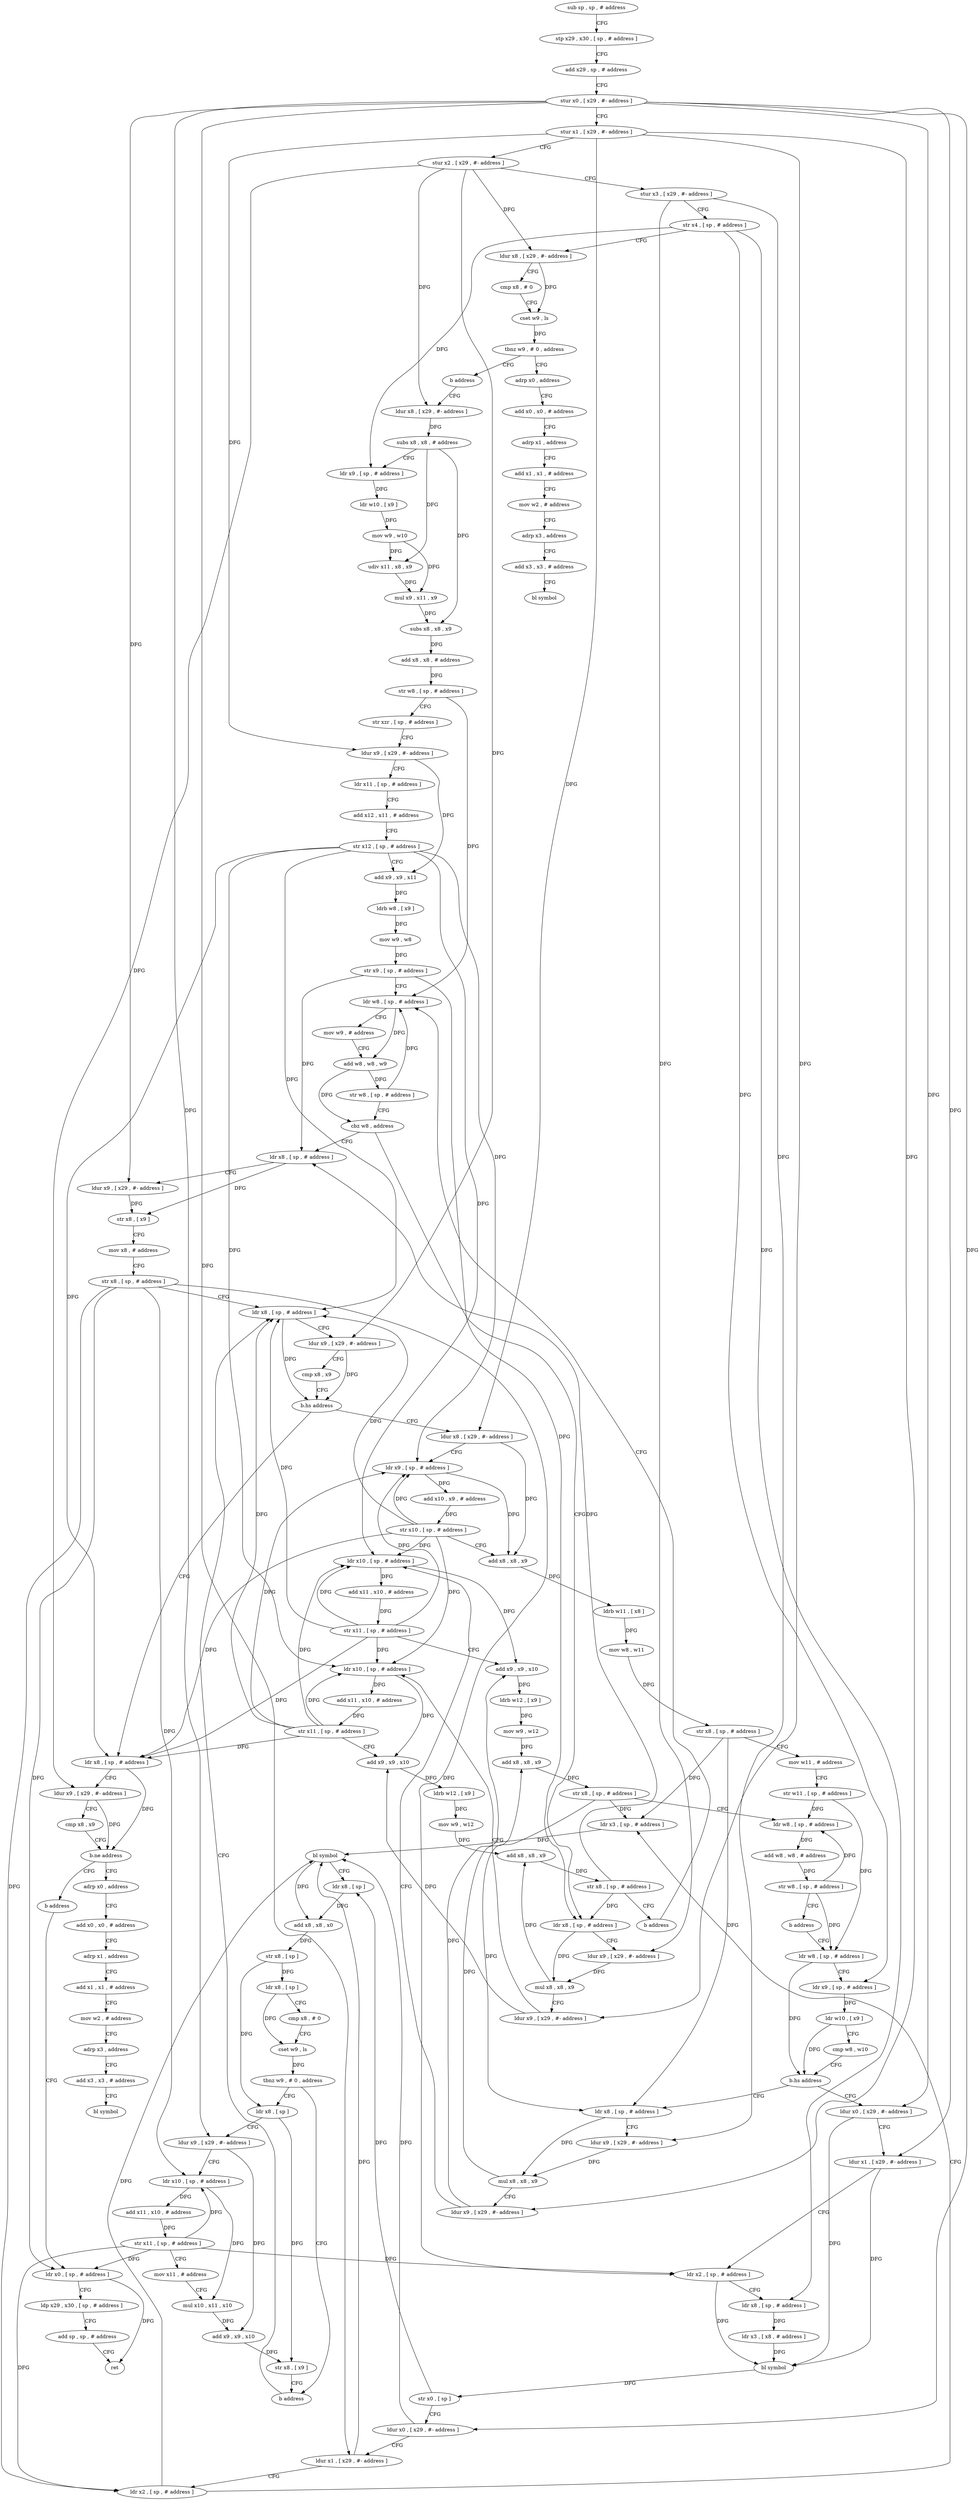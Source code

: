 digraph "func" {
"4242984" [label = "sub sp , sp , # address" ]
"4242988" [label = "stp x29 , x30 , [ sp , # address ]" ]
"4242992" [label = "add x29 , sp , # address" ]
"4242996" [label = "stur x0 , [ x29 , #- address ]" ]
"4243000" [label = "stur x1 , [ x29 , #- address ]" ]
"4243004" [label = "stur x2 , [ x29 , #- address ]" ]
"4243008" [label = "stur x3 , [ x29 , #- address ]" ]
"4243012" [label = "str x4 , [ sp , # address ]" ]
"4243016" [label = "ldur x8 , [ x29 , #- address ]" ]
"4243020" [label = "cmp x8 , # 0" ]
"4243024" [label = "cset w9 , ls" ]
"4243028" [label = "tbnz w9 , # 0 , address" ]
"4243036" [label = "adrp x0 , address" ]
"4243032" [label = "b address" ]
"4243040" [label = "add x0 , x0 , # address" ]
"4243044" [label = "adrp x1 , address" ]
"4243048" [label = "add x1 , x1 , # address" ]
"4243052" [label = "mov w2 , # address" ]
"4243056" [label = "adrp x3 , address" ]
"4243060" [label = "add x3 , x3 , # address" ]
"4243064" [label = "bl symbol" ]
"4243068" [label = "ldur x8 , [ x29 , #- address ]" ]
"4243072" [label = "subs x8 , x8 , # address" ]
"4243076" [label = "ldr x9 , [ sp , # address ]" ]
"4243080" [label = "ldr w10 , [ x9 ]" ]
"4243084" [label = "mov w9 , w10" ]
"4243088" [label = "udiv x11 , x8 , x9" ]
"4243092" [label = "mul x9 , x11 , x9" ]
"4243096" [label = "subs x8 , x8 , x9" ]
"4243100" [label = "add x8 , x8 , # address" ]
"4243104" [label = "str w8 , [ sp , # address ]" ]
"4243108" [label = "str xzr , [ sp , # address ]" ]
"4243112" [label = "ldur x9 , [ x29 , #- address ]" ]
"4243116" [label = "ldr x11 , [ sp , # address ]" ]
"4243120" [label = "add x12 , x11 , # address" ]
"4243124" [label = "str x12 , [ sp , # address ]" ]
"4243128" [label = "add x9 , x9 , x11" ]
"4243132" [label = "ldrb w8 , [ x9 ]" ]
"4243136" [label = "mov w9 , w8" ]
"4243140" [label = "str x9 , [ sp , # address ]" ]
"4243144" [label = "ldr w8 , [ sp , # address ]" ]
"4243216" [label = "ldr x8 , [ sp , # address ]" ]
"4243220" [label = "ldur x9 , [ x29 , #- address ]" ]
"4243224" [label = "str x8 , [ x9 ]" ]
"4243228" [label = "mov x8 , # address" ]
"4243232" [label = "str x8 , [ sp , # address ]" ]
"4243236" [label = "ldr x8 , [ sp , # address ]" ]
"4243164" [label = "ldr x8 , [ sp , # address ]" ]
"4243168" [label = "ldur x9 , [ x29 , #- address ]" ]
"4243172" [label = "mul x8 , x8 , x9" ]
"4243176" [label = "ldur x9 , [ x29 , #- address ]" ]
"4243180" [label = "ldr x10 , [ sp , # address ]" ]
"4243184" [label = "add x11 , x10 , # address" ]
"4243188" [label = "str x11 , [ sp , # address ]" ]
"4243192" [label = "add x9 , x9 , x10" ]
"4243196" [label = "ldrb w12 , [ x9 ]" ]
"4243200" [label = "mov w9 , w12" ]
"4243204" [label = "add x8 , x8 , x9" ]
"4243208" [label = "str x8 , [ sp , # address ]" ]
"4243212" [label = "b address" ]
"4243492" [label = "ldr x8 , [ sp , # address ]" ]
"4243496" [label = "ldur x9 , [ x29 , #- address ]" ]
"4243500" [label = "cmp x8 , x9" ]
"4243504" [label = "b.ne address" ]
"4243512" [label = "adrp x0 , address" ]
"4243508" [label = "b address" ]
"4243252" [label = "ldur x8 , [ x29 , #- address ]" ]
"4243256" [label = "ldr x9 , [ sp , # address ]" ]
"4243260" [label = "add x10 , x9 , # address" ]
"4243264" [label = "str x10 , [ sp , # address ]" ]
"4243268" [label = "add x8 , x8 , x9" ]
"4243272" [label = "ldrb w11 , [ x8 ]" ]
"4243276" [label = "mov w8 , w11" ]
"4243280" [label = "str x8 , [ sp , # address ]" ]
"4243284" [label = "mov w11 , # address" ]
"4243288" [label = "str w11 , [ sp , # address ]" ]
"4243292" [label = "ldr w8 , [ sp , # address ]" ]
"4243148" [label = "mov w9 , # address" ]
"4243152" [label = "add w8 , w8 , w9" ]
"4243156" [label = "str w8 , [ sp , # address ]" ]
"4243160" [label = "cbz w8 , address" ]
"4243516" [label = "add x0 , x0 , # address" ]
"4243520" [label = "adrp x1 , address" ]
"4243524" [label = "add x1 , x1 , # address" ]
"4243528" [label = "mov w2 , # address" ]
"4243532" [label = "adrp x3 , address" ]
"4243536" [label = "add x3 , x3 , # address" ]
"4243540" [label = "bl symbol" ]
"4243544" [label = "ldr x0 , [ sp , # address ]" ]
"4243376" [label = "ldur x0 , [ x29 , #- address ]" ]
"4243380" [label = "ldur x1 , [ x29 , #- address ]" ]
"4243384" [label = "ldr x2 , [ sp , # address ]" ]
"4243388" [label = "ldr x8 , [ sp , # address ]" ]
"4243392" [label = "ldr x3 , [ x8 , # address ]" ]
"4243396" [label = "bl symbol" ]
"4243400" [label = "str x0 , [ sp ]" ]
"4243404" [label = "ldur x0 , [ x29 , #- address ]" ]
"4243408" [label = "ldur x1 , [ x29 , #- address ]" ]
"4243412" [label = "ldr x2 , [ sp , # address ]" ]
"4243416" [label = "ldr x3 , [ sp , # address ]" ]
"4243420" [label = "bl symbol" ]
"4243424" [label = "ldr x8 , [ sp ]" ]
"4243428" [label = "add x8 , x8 , x0" ]
"4243432" [label = "str x8 , [ sp ]" ]
"4243436" [label = "ldr x8 , [ sp ]" ]
"4243440" [label = "cmp x8 , # 0" ]
"4243444" [label = "cset w9 , ls" ]
"4243448" [label = "tbnz w9 , # 0 , address" ]
"4243488" [label = "b address" ]
"4243452" [label = "ldr x8 , [ sp ]" ]
"4243312" [label = "ldr x8 , [ sp , # address ]" ]
"4243316" [label = "ldur x9 , [ x29 , #- address ]" ]
"4243320" [label = "mul x8 , x8 , x9" ]
"4243324" [label = "ldur x9 , [ x29 , #- address ]" ]
"4243328" [label = "ldr x10 , [ sp , # address ]" ]
"4243332" [label = "add x11 , x10 , # address" ]
"4243336" [label = "str x11 , [ sp , # address ]" ]
"4243340" [label = "add x9 , x9 , x10" ]
"4243344" [label = "ldrb w12 , [ x9 ]" ]
"4243348" [label = "mov w9 , w12" ]
"4243352" [label = "add x8 , x8 , x9" ]
"4243356" [label = "str x8 , [ sp , # address ]" ]
"4243360" [label = "ldr w8 , [ sp , # address ]" ]
"4243364" [label = "add w8 , w8 , # address" ]
"4243368" [label = "str w8 , [ sp , # address ]" ]
"4243372" [label = "b address" ]
"4243548" [label = "ldp x29 , x30 , [ sp , # address ]" ]
"4243552" [label = "add sp , sp , # address" ]
"4243556" [label = "ret" ]
"4243456" [label = "ldur x9 , [ x29 , #- address ]" ]
"4243460" [label = "ldr x10 , [ sp , # address ]" ]
"4243464" [label = "add x11 , x10 , # address" ]
"4243468" [label = "str x11 , [ sp , # address ]" ]
"4243472" [label = "mov x11 , # address" ]
"4243476" [label = "mul x10 , x11 , x10" ]
"4243480" [label = "add x9 , x9 , x10" ]
"4243484" [label = "str x8 , [ x9 ]" ]
"4243296" [label = "ldr x9 , [ sp , # address ]" ]
"4243300" [label = "ldr w10 , [ x9 ]" ]
"4243304" [label = "cmp w8 , w10" ]
"4243308" [label = "b.hs address" ]
"4243240" [label = "ldur x9 , [ x29 , #- address ]" ]
"4243244" [label = "cmp x8 , x9" ]
"4243248" [label = "b.hs address" ]
"4242984" -> "4242988" [ label = "CFG" ]
"4242988" -> "4242992" [ label = "CFG" ]
"4242992" -> "4242996" [ label = "CFG" ]
"4242996" -> "4243000" [ label = "CFG" ]
"4242996" -> "4243220" [ label = "DFG" ]
"4242996" -> "4243376" [ label = "DFG" ]
"4242996" -> "4243380" [ label = "DFG" ]
"4242996" -> "4243404" [ label = "DFG" ]
"4242996" -> "4243408" [ label = "DFG" ]
"4242996" -> "4243456" [ label = "DFG" ]
"4243000" -> "4243004" [ label = "CFG" ]
"4243000" -> "4243112" [ label = "DFG" ]
"4243000" -> "4243176" [ label = "DFG" ]
"4243000" -> "4243252" [ label = "DFG" ]
"4243000" -> "4243324" [ label = "DFG" ]
"4243004" -> "4243008" [ label = "CFG" ]
"4243004" -> "4243016" [ label = "DFG" ]
"4243004" -> "4243068" [ label = "DFG" ]
"4243004" -> "4243240" [ label = "DFG" ]
"4243004" -> "4243496" [ label = "DFG" ]
"4243008" -> "4243012" [ label = "CFG" ]
"4243008" -> "4243168" [ label = "DFG" ]
"4243008" -> "4243316" [ label = "DFG" ]
"4243012" -> "4243016" [ label = "CFG" ]
"4243012" -> "4243076" [ label = "DFG" ]
"4243012" -> "4243296" [ label = "DFG" ]
"4243012" -> "4243388" [ label = "DFG" ]
"4243016" -> "4243020" [ label = "CFG" ]
"4243016" -> "4243024" [ label = "DFG" ]
"4243020" -> "4243024" [ label = "CFG" ]
"4243024" -> "4243028" [ label = "DFG" ]
"4243028" -> "4243036" [ label = "CFG" ]
"4243028" -> "4243032" [ label = "CFG" ]
"4243036" -> "4243040" [ label = "CFG" ]
"4243032" -> "4243068" [ label = "CFG" ]
"4243040" -> "4243044" [ label = "CFG" ]
"4243044" -> "4243048" [ label = "CFG" ]
"4243048" -> "4243052" [ label = "CFG" ]
"4243052" -> "4243056" [ label = "CFG" ]
"4243056" -> "4243060" [ label = "CFG" ]
"4243060" -> "4243064" [ label = "CFG" ]
"4243068" -> "4243072" [ label = "DFG" ]
"4243072" -> "4243076" [ label = "CFG" ]
"4243072" -> "4243088" [ label = "DFG" ]
"4243072" -> "4243096" [ label = "DFG" ]
"4243076" -> "4243080" [ label = "DFG" ]
"4243080" -> "4243084" [ label = "DFG" ]
"4243084" -> "4243088" [ label = "DFG" ]
"4243084" -> "4243092" [ label = "DFG" ]
"4243088" -> "4243092" [ label = "DFG" ]
"4243092" -> "4243096" [ label = "DFG" ]
"4243096" -> "4243100" [ label = "DFG" ]
"4243100" -> "4243104" [ label = "DFG" ]
"4243104" -> "4243108" [ label = "CFG" ]
"4243104" -> "4243144" [ label = "DFG" ]
"4243108" -> "4243112" [ label = "CFG" ]
"4243112" -> "4243116" [ label = "CFG" ]
"4243112" -> "4243128" [ label = "DFG" ]
"4243116" -> "4243120" [ label = "CFG" ]
"4243120" -> "4243124" [ label = "CFG" ]
"4243124" -> "4243128" [ label = "CFG" ]
"4243124" -> "4243180" [ label = "DFG" ]
"4243124" -> "4243236" [ label = "DFG" ]
"4243124" -> "4243492" [ label = "DFG" ]
"4243124" -> "4243256" [ label = "DFG" ]
"4243124" -> "4243328" [ label = "DFG" ]
"4243128" -> "4243132" [ label = "DFG" ]
"4243132" -> "4243136" [ label = "DFG" ]
"4243136" -> "4243140" [ label = "DFG" ]
"4243140" -> "4243144" [ label = "CFG" ]
"4243140" -> "4243216" [ label = "DFG" ]
"4243140" -> "4243164" [ label = "DFG" ]
"4243144" -> "4243148" [ label = "CFG" ]
"4243144" -> "4243152" [ label = "DFG" ]
"4243216" -> "4243220" [ label = "CFG" ]
"4243216" -> "4243224" [ label = "DFG" ]
"4243220" -> "4243224" [ label = "DFG" ]
"4243224" -> "4243228" [ label = "CFG" ]
"4243228" -> "4243232" [ label = "CFG" ]
"4243232" -> "4243236" [ label = "CFG" ]
"4243232" -> "4243544" [ label = "DFG" ]
"4243232" -> "4243384" [ label = "DFG" ]
"4243232" -> "4243412" [ label = "DFG" ]
"4243232" -> "4243460" [ label = "DFG" ]
"4243236" -> "4243240" [ label = "CFG" ]
"4243236" -> "4243248" [ label = "DFG" ]
"4243164" -> "4243168" [ label = "CFG" ]
"4243164" -> "4243172" [ label = "DFG" ]
"4243168" -> "4243172" [ label = "DFG" ]
"4243172" -> "4243176" [ label = "CFG" ]
"4243172" -> "4243204" [ label = "DFG" ]
"4243176" -> "4243180" [ label = "CFG" ]
"4243176" -> "4243192" [ label = "DFG" ]
"4243180" -> "4243184" [ label = "DFG" ]
"4243180" -> "4243192" [ label = "DFG" ]
"4243184" -> "4243188" [ label = "DFG" ]
"4243188" -> "4243192" [ label = "CFG" ]
"4243188" -> "4243180" [ label = "DFG" ]
"4243188" -> "4243236" [ label = "DFG" ]
"4243188" -> "4243492" [ label = "DFG" ]
"4243188" -> "4243256" [ label = "DFG" ]
"4243188" -> "4243328" [ label = "DFG" ]
"4243192" -> "4243196" [ label = "DFG" ]
"4243196" -> "4243200" [ label = "DFG" ]
"4243200" -> "4243204" [ label = "DFG" ]
"4243204" -> "4243208" [ label = "DFG" ]
"4243208" -> "4243212" [ label = "CFG" ]
"4243208" -> "4243216" [ label = "DFG" ]
"4243208" -> "4243164" [ label = "DFG" ]
"4243212" -> "4243144" [ label = "CFG" ]
"4243492" -> "4243496" [ label = "CFG" ]
"4243492" -> "4243504" [ label = "DFG" ]
"4243496" -> "4243500" [ label = "CFG" ]
"4243496" -> "4243504" [ label = "DFG" ]
"4243500" -> "4243504" [ label = "CFG" ]
"4243504" -> "4243512" [ label = "CFG" ]
"4243504" -> "4243508" [ label = "CFG" ]
"4243512" -> "4243516" [ label = "CFG" ]
"4243508" -> "4243544" [ label = "CFG" ]
"4243252" -> "4243256" [ label = "CFG" ]
"4243252" -> "4243268" [ label = "DFG" ]
"4243256" -> "4243260" [ label = "DFG" ]
"4243256" -> "4243268" [ label = "DFG" ]
"4243260" -> "4243264" [ label = "DFG" ]
"4243264" -> "4243268" [ label = "CFG" ]
"4243264" -> "4243180" [ label = "DFG" ]
"4243264" -> "4243236" [ label = "DFG" ]
"4243264" -> "4243492" [ label = "DFG" ]
"4243264" -> "4243256" [ label = "DFG" ]
"4243264" -> "4243328" [ label = "DFG" ]
"4243268" -> "4243272" [ label = "DFG" ]
"4243272" -> "4243276" [ label = "DFG" ]
"4243276" -> "4243280" [ label = "DFG" ]
"4243280" -> "4243284" [ label = "CFG" ]
"4243280" -> "4243416" [ label = "DFG" ]
"4243280" -> "4243312" [ label = "DFG" ]
"4243284" -> "4243288" [ label = "CFG" ]
"4243288" -> "4243292" [ label = "DFG" ]
"4243288" -> "4243360" [ label = "DFG" ]
"4243292" -> "4243296" [ label = "CFG" ]
"4243292" -> "4243308" [ label = "DFG" ]
"4243148" -> "4243152" [ label = "CFG" ]
"4243152" -> "4243156" [ label = "DFG" ]
"4243152" -> "4243160" [ label = "DFG" ]
"4243156" -> "4243160" [ label = "CFG" ]
"4243156" -> "4243144" [ label = "DFG" ]
"4243160" -> "4243216" [ label = "CFG" ]
"4243160" -> "4243164" [ label = "CFG" ]
"4243516" -> "4243520" [ label = "CFG" ]
"4243520" -> "4243524" [ label = "CFG" ]
"4243524" -> "4243528" [ label = "CFG" ]
"4243528" -> "4243532" [ label = "CFG" ]
"4243532" -> "4243536" [ label = "CFG" ]
"4243536" -> "4243540" [ label = "CFG" ]
"4243544" -> "4243548" [ label = "CFG" ]
"4243544" -> "4243556" [ label = "DFG" ]
"4243376" -> "4243380" [ label = "CFG" ]
"4243376" -> "4243396" [ label = "DFG" ]
"4243380" -> "4243384" [ label = "CFG" ]
"4243380" -> "4243396" [ label = "DFG" ]
"4243384" -> "4243388" [ label = "CFG" ]
"4243384" -> "4243396" [ label = "DFG" ]
"4243388" -> "4243392" [ label = "DFG" ]
"4243392" -> "4243396" [ label = "DFG" ]
"4243396" -> "4243400" [ label = "DFG" ]
"4243400" -> "4243404" [ label = "CFG" ]
"4243400" -> "4243424" [ label = "DFG" ]
"4243404" -> "4243408" [ label = "CFG" ]
"4243404" -> "4243420" [ label = "DFG" ]
"4243408" -> "4243412" [ label = "CFG" ]
"4243408" -> "4243420" [ label = "DFG" ]
"4243412" -> "4243416" [ label = "CFG" ]
"4243412" -> "4243420" [ label = "DFG" ]
"4243416" -> "4243420" [ label = "DFG" ]
"4243420" -> "4243424" [ label = "CFG" ]
"4243420" -> "4243428" [ label = "DFG" ]
"4243424" -> "4243428" [ label = "DFG" ]
"4243428" -> "4243432" [ label = "DFG" ]
"4243432" -> "4243436" [ label = "DFG" ]
"4243432" -> "4243452" [ label = "DFG" ]
"4243436" -> "4243440" [ label = "CFG" ]
"4243436" -> "4243444" [ label = "DFG" ]
"4243440" -> "4243444" [ label = "CFG" ]
"4243444" -> "4243448" [ label = "DFG" ]
"4243448" -> "4243488" [ label = "CFG" ]
"4243448" -> "4243452" [ label = "CFG" ]
"4243488" -> "4243236" [ label = "CFG" ]
"4243452" -> "4243456" [ label = "CFG" ]
"4243452" -> "4243484" [ label = "DFG" ]
"4243312" -> "4243316" [ label = "CFG" ]
"4243312" -> "4243320" [ label = "DFG" ]
"4243316" -> "4243320" [ label = "DFG" ]
"4243320" -> "4243324" [ label = "CFG" ]
"4243320" -> "4243352" [ label = "DFG" ]
"4243324" -> "4243328" [ label = "CFG" ]
"4243324" -> "4243340" [ label = "DFG" ]
"4243328" -> "4243332" [ label = "DFG" ]
"4243328" -> "4243340" [ label = "DFG" ]
"4243332" -> "4243336" [ label = "DFG" ]
"4243336" -> "4243340" [ label = "CFG" ]
"4243336" -> "4243180" [ label = "DFG" ]
"4243336" -> "4243236" [ label = "DFG" ]
"4243336" -> "4243492" [ label = "DFG" ]
"4243336" -> "4243256" [ label = "DFG" ]
"4243336" -> "4243328" [ label = "DFG" ]
"4243340" -> "4243344" [ label = "DFG" ]
"4243344" -> "4243348" [ label = "DFG" ]
"4243348" -> "4243352" [ label = "DFG" ]
"4243352" -> "4243356" [ label = "DFG" ]
"4243356" -> "4243360" [ label = "CFG" ]
"4243356" -> "4243416" [ label = "DFG" ]
"4243356" -> "4243312" [ label = "DFG" ]
"4243360" -> "4243364" [ label = "DFG" ]
"4243364" -> "4243368" [ label = "DFG" ]
"4243368" -> "4243372" [ label = "CFG" ]
"4243368" -> "4243292" [ label = "DFG" ]
"4243368" -> "4243360" [ label = "DFG" ]
"4243372" -> "4243292" [ label = "CFG" ]
"4243548" -> "4243552" [ label = "CFG" ]
"4243552" -> "4243556" [ label = "CFG" ]
"4243456" -> "4243460" [ label = "CFG" ]
"4243456" -> "4243480" [ label = "DFG" ]
"4243460" -> "4243464" [ label = "DFG" ]
"4243460" -> "4243476" [ label = "DFG" ]
"4243464" -> "4243468" [ label = "DFG" ]
"4243468" -> "4243472" [ label = "CFG" ]
"4243468" -> "4243544" [ label = "DFG" ]
"4243468" -> "4243384" [ label = "DFG" ]
"4243468" -> "4243412" [ label = "DFG" ]
"4243468" -> "4243460" [ label = "DFG" ]
"4243472" -> "4243476" [ label = "CFG" ]
"4243476" -> "4243480" [ label = "DFG" ]
"4243480" -> "4243484" [ label = "DFG" ]
"4243484" -> "4243488" [ label = "CFG" ]
"4243296" -> "4243300" [ label = "DFG" ]
"4243300" -> "4243304" [ label = "CFG" ]
"4243300" -> "4243308" [ label = "DFG" ]
"4243304" -> "4243308" [ label = "CFG" ]
"4243308" -> "4243376" [ label = "CFG" ]
"4243308" -> "4243312" [ label = "CFG" ]
"4243240" -> "4243244" [ label = "CFG" ]
"4243240" -> "4243248" [ label = "DFG" ]
"4243244" -> "4243248" [ label = "CFG" ]
"4243248" -> "4243492" [ label = "CFG" ]
"4243248" -> "4243252" [ label = "CFG" ]
}
